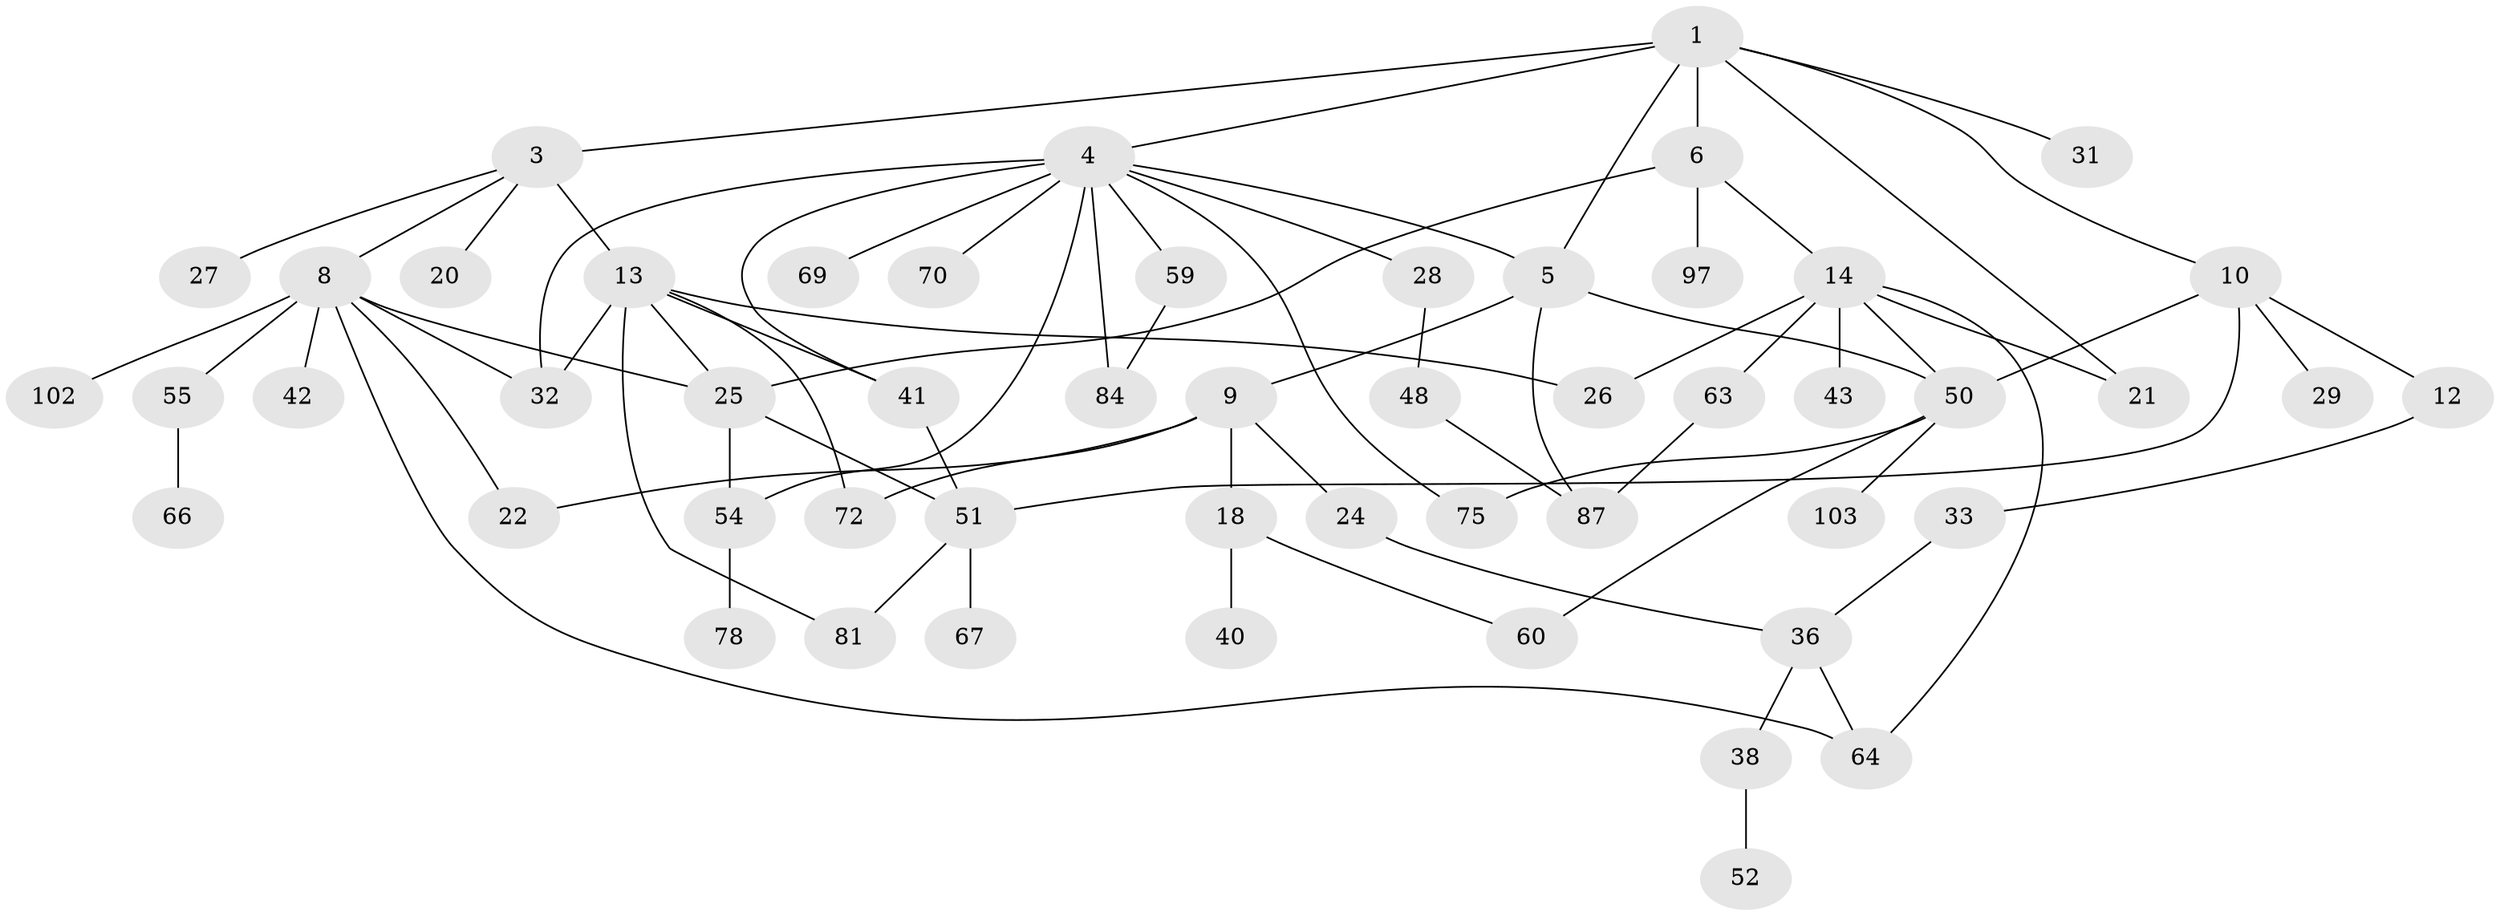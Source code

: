 // original degree distribution, {3: 0.19626168224299065, 6: 0.037383177570093455, 8: 0.009345794392523364, 4: 0.12149532710280374, 5: 0.037383177570093455, 2: 0.32710280373831774, 1: 0.27102803738317754}
// Generated by graph-tools (version 1.1) at 2025/16/03/04/25 18:16:55]
// undirected, 53 vertices, 76 edges
graph export_dot {
graph [start="1"]
  node [color=gray90,style=filled];
  1 [super="+2"];
  3 [super="+19+47+74"];
  4 [super="+35+30+11+23"];
  5 [super="+7+68"];
  6 [super="+86"];
  8 [super="+34+39"];
  9;
  10 [super="+16"];
  12;
  13 [super="+17"];
  14 [super="+15+98"];
  18 [super="+82"];
  20;
  21 [super="+77+65"];
  22 [super="+104"];
  24 [super="+80"];
  25 [super="+53"];
  26;
  27;
  28;
  29;
  31;
  32 [super="+101"];
  33;
  36 [super="+56"];
  38;
  40;
  41 [super="+61+57"];
  42;
  43 [super="+58"];
  48;
  50 [super="+62+100"];
  51 [super="+105"];
  52 [super="+79"];
  54;
  55 [super="+93"];
  59;
  60;
  63;
  64 [super="+90"];
  66;
  67 [super="+83"];
  69;
  70;
  72;
  75;
  78;
  81;
  84;
  87 [super="+99+89"];
  97;
  102;
  103;
  1 -- 3;
  1 -- 31;
  1 -- 4;
  1 -- 5;
  1 -- 6;
  1 -- 21;
  1 -- 10;
  3 -- 8;
  3 -- 13 [weight=2];
  3 -- 27;
  3 -- 20;
  4 -- 41;
  4 -- 59;
  4 -- 70;
  4 -- 75;
  4 -- 69;
  4 -- 54;
  4 -- 32;
  4 -- 5;
  4 -- 84;
  4 -- 28;
  5 -- 9;
  5 -- 50;
  5 -- 87;
  6 -- 14;
  6 -- 25;
  6 -- 97;
  8 -- 32;
  8 -- 64;
  8 -- 25;
  8 -- 55;
  8 -- 102;
  8 -- 42;
  8 -- 22;
  9 -- 18;
  9 -- 22;
  9 -- 24;
  9 -- 72;
  10 -- 12;
  10 -- 29;
  10 -- 51;
  10 -- 50;
  12 -- 33;
  13 -- 26;
  13 -- 32;
  13 -- 81;
  13 -- 72;
  13 -- 41;
  13 -- 25;
  14 -- 43;
  14 -- 64;
  14 -- 50;
  14 -- 21 [weight=2];
  14 -- 26;
  14 -- 63;
  18 -- 40;
  18 -- 60;
  24 -- 36;
  25 -- 51;
  25 -- 54;
  28 -- 48;
  33 -- 36;
  36 -- 38;
  36 -- 64;
  38 -- 52;
  41 -- 51;
  48 -- 87;
  50 -- 60;
  50 -- 75;
  50 -- 103;
  51 -- 67;
  51 -- 81;
  54 -- 78;
  55 -- 66;
  59 -- 84;
  63 -- 87;
}
